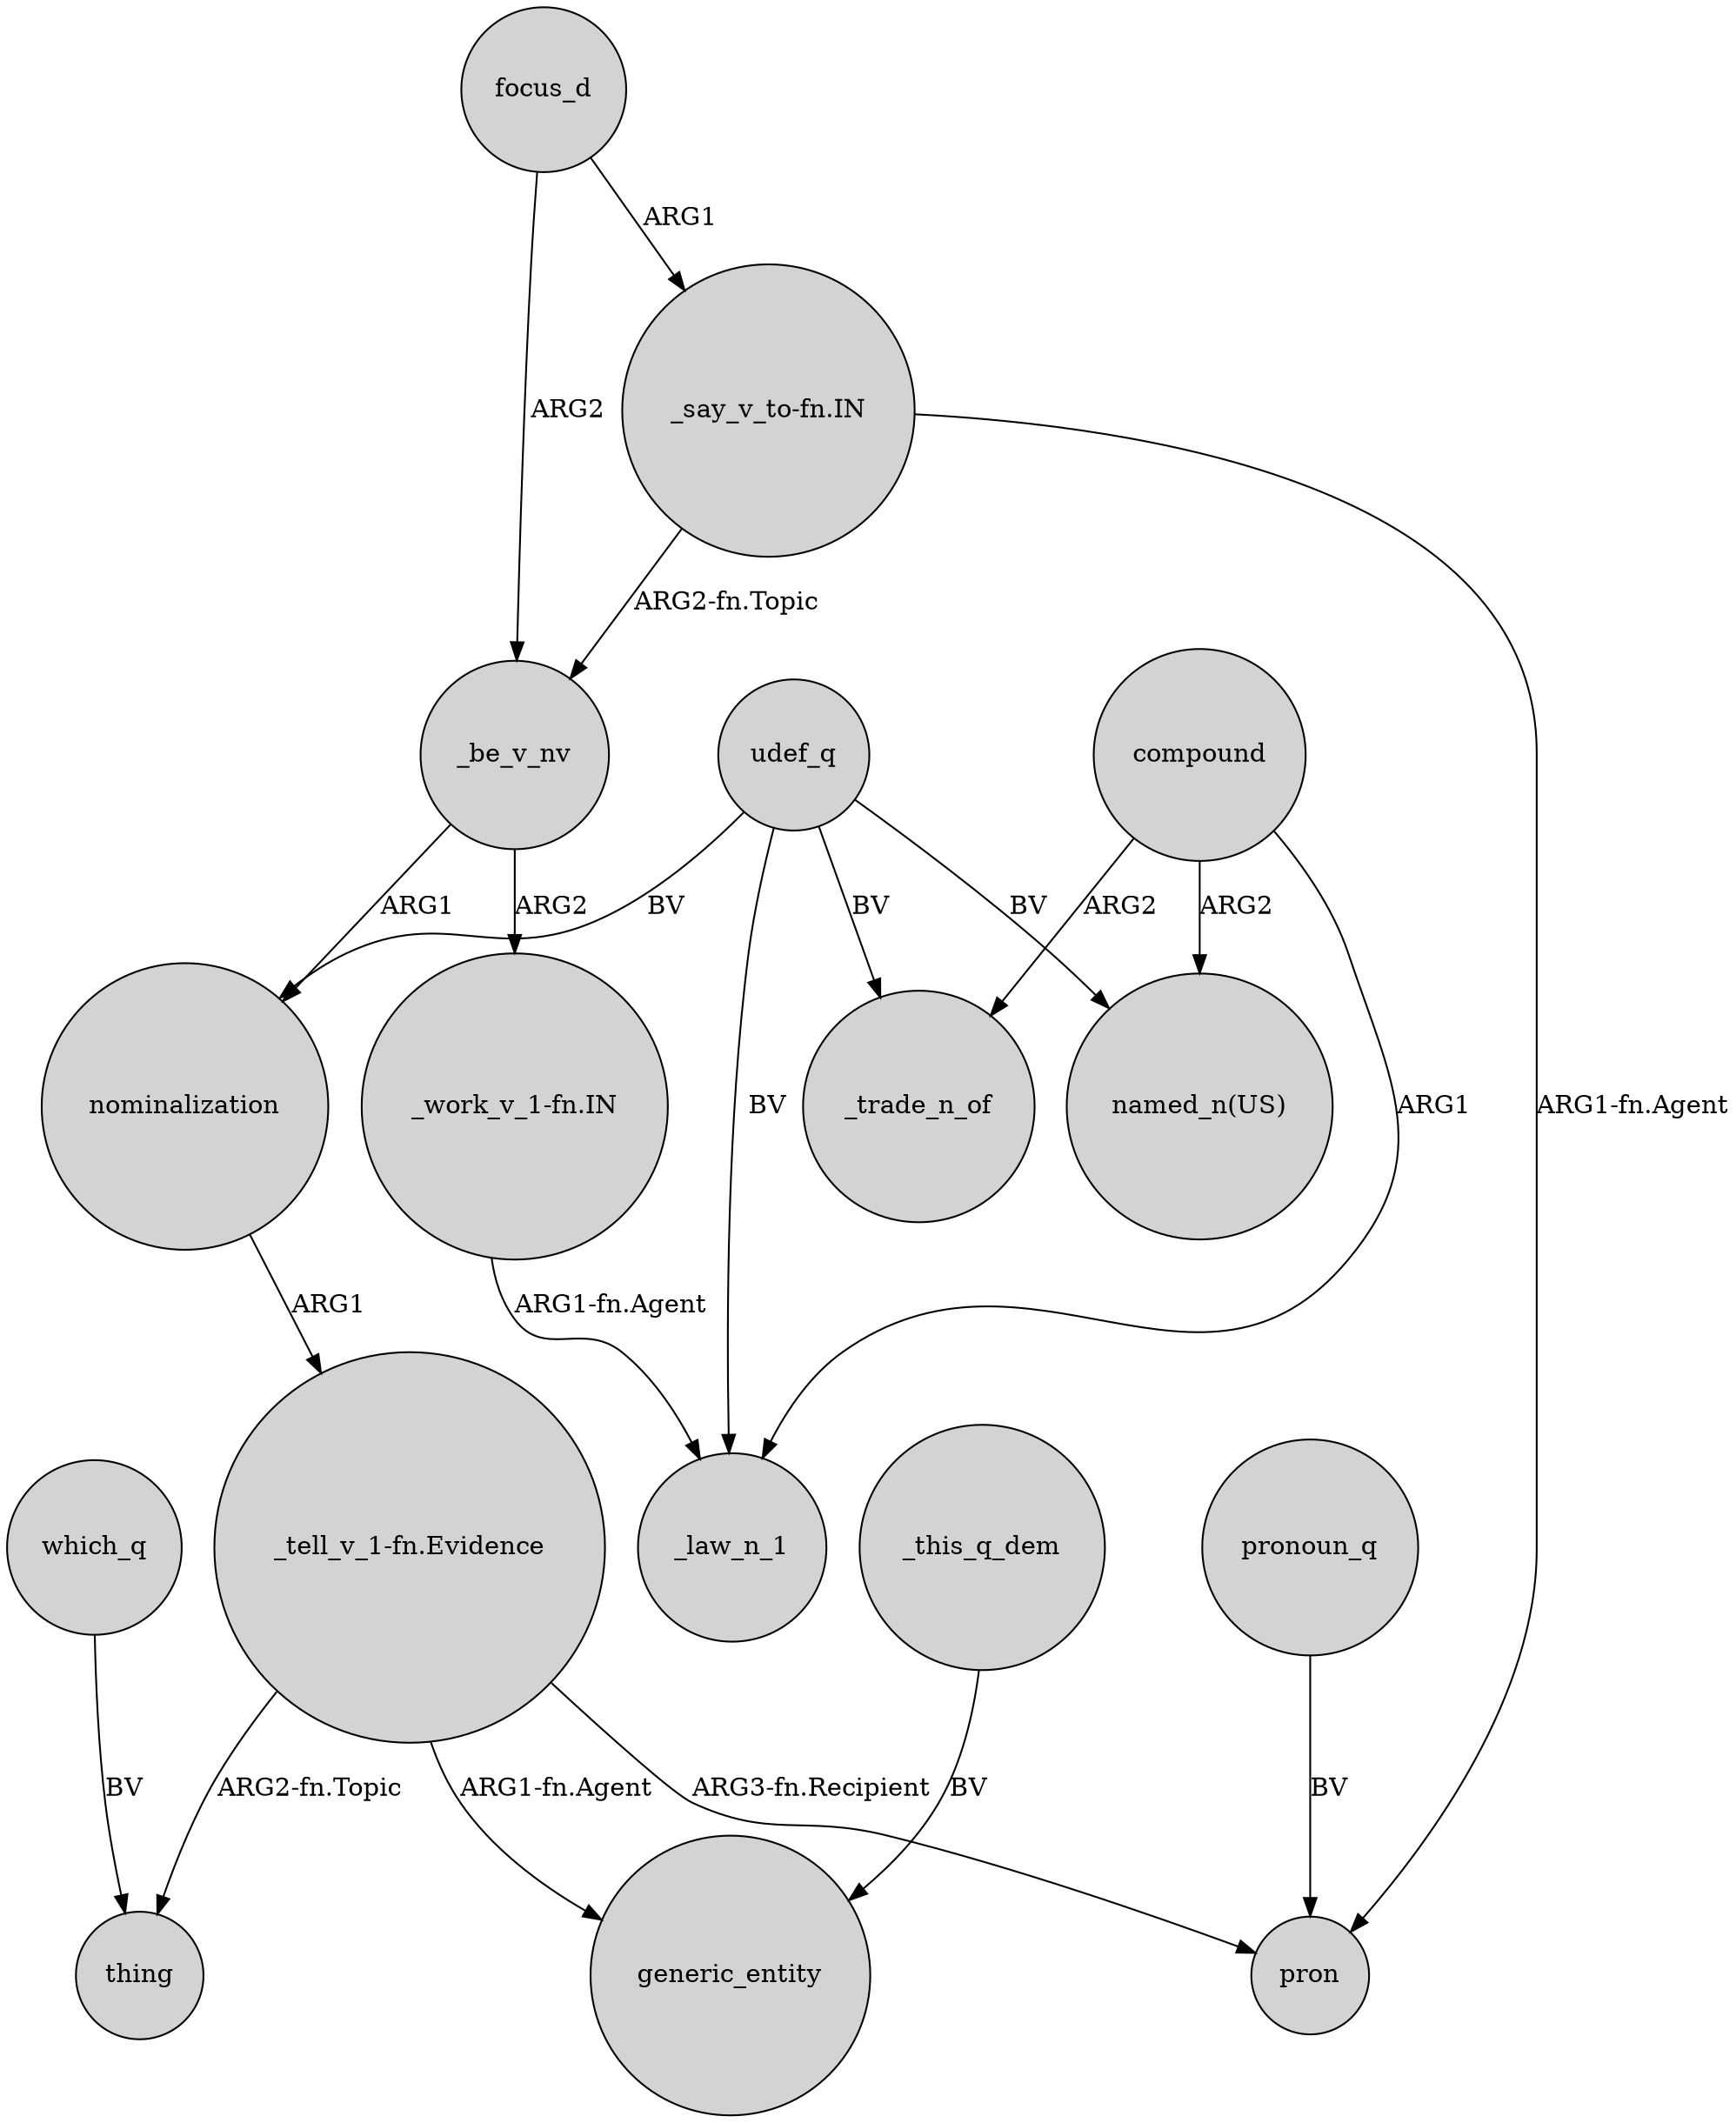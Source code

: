 digraph {
	node [shape=circle style=filled]
	udef_q -> _trade_n_of [label=BV]
	"_tell_v_1-fn.Evidence" -> thing [label="ARG2-fn.Topic"]
	udef_q -> "named_n(US)" [label=BV]
	"_work_v_1-fn.IN" -> _law_n_1 [label="ARG1-fn.Agent"]
	udef_q -> _law_n_1 [label=BV]
	compound -> "named_n(US)" [label=ARG2]
	"_tell_v_1-fn.Evidence" -> pron [label="ARG3-fn.Recipient"]
	_be_v_nv -> "_work_v_1-fn.IN" [label=ARG2]
	pronoun_q -> pron [label=BV]
	_this_q_dem -> generic_entity [label=BV]
	_be_v_nv -> nominalization [label=ARG1]
	compound -> _trade_n_of [label=ARG2]
	focus_d -> _be_v_nv [label=ARG2]
	"_say_v_to-fn.IN" -> _be_v_nv [label="ARG2-fn.Topic"]
	"_tell_v_1-fn.Evidence" -> generic_entity [label="ARG1-fn.Agent"]
	nominalization -> "_tell_v_1-fn.Evidence" [label=ARG1]
	udef_q -> nominalization [label=BV]
	"_say_v_to-fn.IN" -> pron [label="ARG1-fn.Agent"]
	compound -> _law_n_1 [label=ARG1]
	focus_d -> "_say_v_to-fn.IN" [label=ARG1]
	which_q -> thing [label=BV]
}
